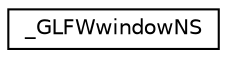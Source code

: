 digraph "Graphical Class Hierarchy"
{
 // LATEX_PDF_SIZE
  edge [fontname="Helvetica",fontsize="10",labelfontname="Helvetica",labelfontsize="10"];
  node [fontname="Helvetica",fontsize="10",shape=record];
  rankdir="LR";
  Node0 [label="_GLFWwindowNS",height=0.2,width=0.4,color="black", fillcolor="white", style="filled",URL="$struct__GLFWwindowNS.html",tooltip=" "];
}
